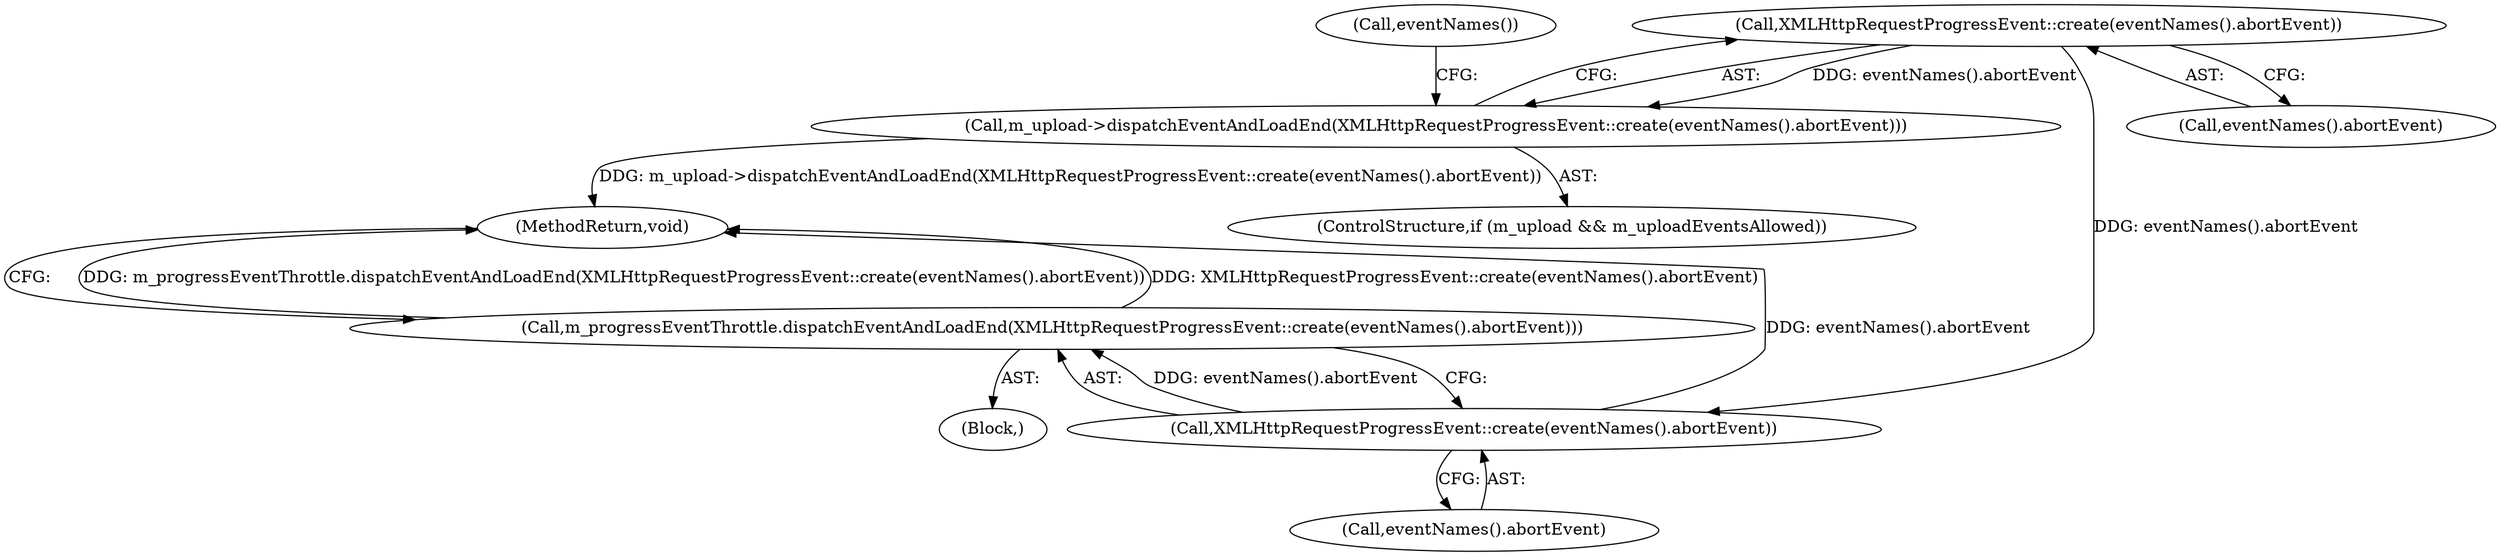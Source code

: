 digraph "1_Chrome_aa1a102f73565feeb1d121d0d6c9524bebcdd75f@API" {
"1000115" [label="(Call,XMLHttpRequestProgressEvent::create(eventNames().abortEvent))"];
"1000114" [label="(Call,m_upload->dispatchEventAndLoadEnd(XMLHttpRequestProgressEvent::create(eventNames().abortEvent)))"];
"1000120" [label="(Call,XMLHttpRequestProgressEvent::create(eventNames().abortEvent))"];
"1000119" [label="(Call,m_progressEventThrottle.dispatchEventAndLoadEnd(XMLHttpRequestProgressEvent::create(eventNames().abortEvent)))"];
"1000122" [label="(Call,eventNames())"];
"1000121" [label="(Call,eventNames().abortEvent)"];
"1000110" [label="(ControlStructure,if (m_upload && m_uploadEventsAllowed))"];
"1000115" [label="(Call,XMLHttpRequestProgressEvent::create(eventNames().abortEvent))"];
"1000120" [label="(Call,XMLHttpRequestProgressEvent::create(eventNames().abortEvent))"];
"1000124" [label="(MethodReturn,void)"];
"1000116" [label="(Call,eventNames().abortEvent)"];
"1000119" [label="(Call,m_progressEventThrottle.dispatchEventAndLoadEnd(XMLHttpRequestProgressEvent::create(eventNames().abortEvent)))"];
"1000101" [label="(Block,)"];
"1000114" [label="(Call,m_upload->dispatchEventAndLoadEnd(XMLHttpRequestProgressEvent::create(eventNames().abortEvent)))"];
"1000115" -> "1000114"  [label="AST: "];
"1000115" -> "1000116"  [label="CFG: "];
"1000116" -> "1000115"  [label="AST: "];
"1000114" -> "1000115"  [label="CFG: "];
"1000115" -> "1000114"  [label="DDG: eventNames().abortEvent"];
"1000115" -> "1000120"  [label="DDG: eventNames().abortEvent"];
"1000114" -> "1000110"  [label="AST: "];
"1000122" -> "1000114"  [label="CFG: "];
"1000114" -> "1000124"  [label="DDG: m_upload->dispatchEventAndLoadEnd(XMLHttpRequestProgressEvent::create(eventNames().abortEvent))"];
"1000120" -> "1000119"  [label="AST: "];
"1000120" -> "1000121"  [label="CFG: "];
"1000121" -> "1000120"  [label="AST: "];
"1000119" -> "1000120"  [label="CFG: "];
"1000120" -> "1000124"  [label="DDG: eventNames().abortEvent"];
"1000120" -> "1000119"  [label="DDG: eventNames().abortEvent"];
"1000119" -> "1000101"  [label="AST: "];
"1000124" -> "1000119"  [label="CFG: "];
"1000119" -> "1000124"  [label="DDG: m_progressEventThrottle.dispatchEventAndLoadEnd(XMLHttpRequestProgressEvent::create(eventNames().abortEvent))"];
"1000119" -> "1000124"  [label="DDG: XMLHttpRequestProgressEvent::create(eventNames().abortEvent)"];
}
